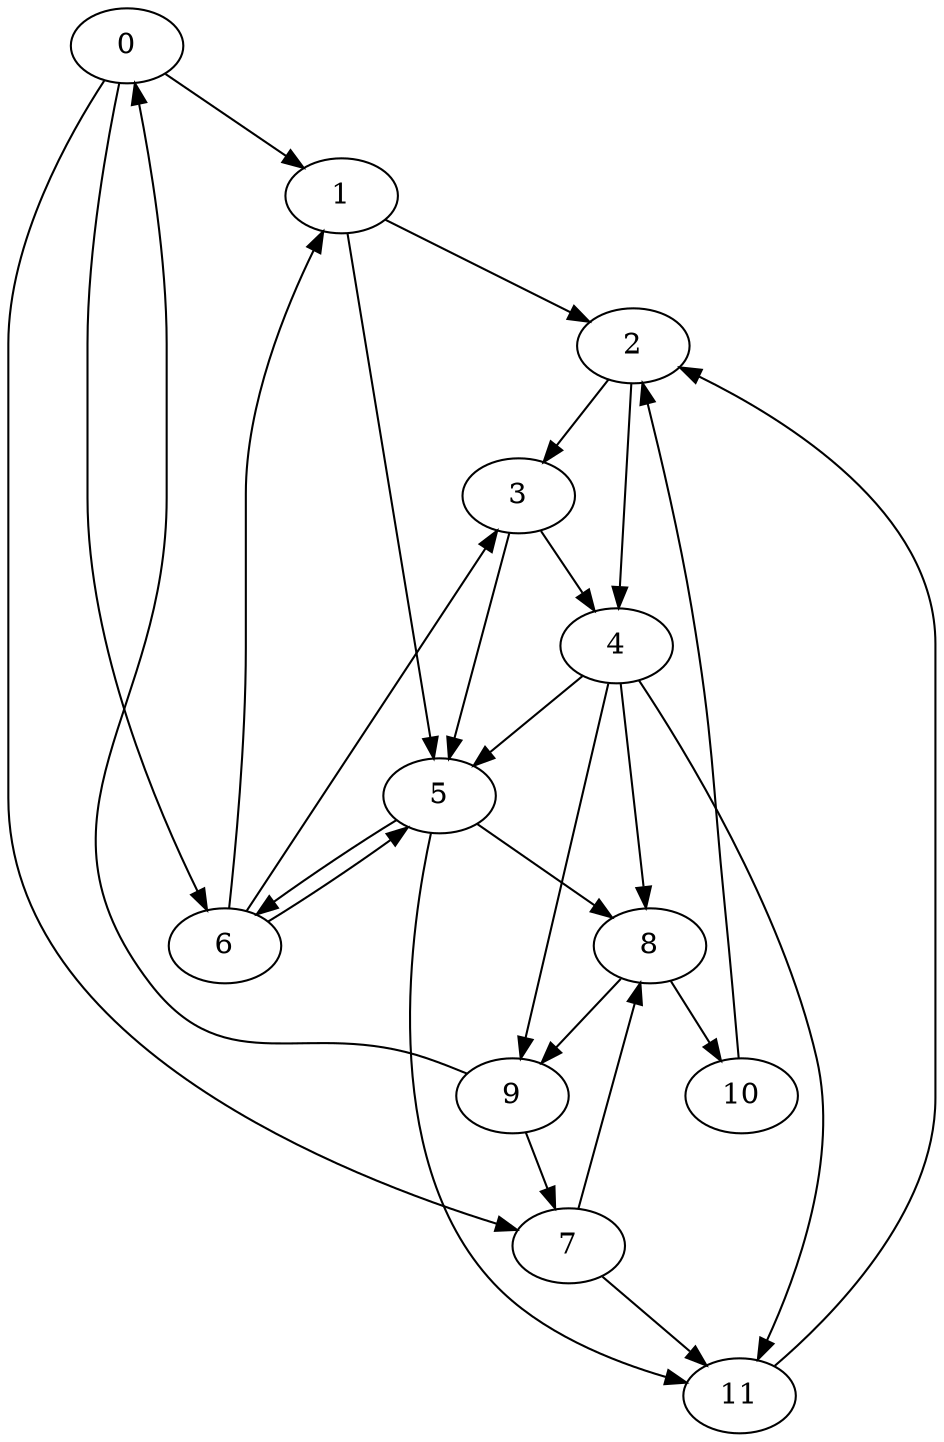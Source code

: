 digraph MyGraph {
0 -> 1
0 -> 6
0 -> 7
1 -> 2
1 -> 5
2 -> 3
2 -> 4
3 -> 4
3 -> 5
4 -> 8
4 -> 11
4 -> 9
4 -> 5
5 -> 11
5 -> 6
5 -> 8
6 -> 3
6 -> 5
6 -> 1
7 -> 8
7 -> 11
8 -> 9
8 -> 10
9 -> 0
9 -> 7
10 -> 2
11 -> 2
}
